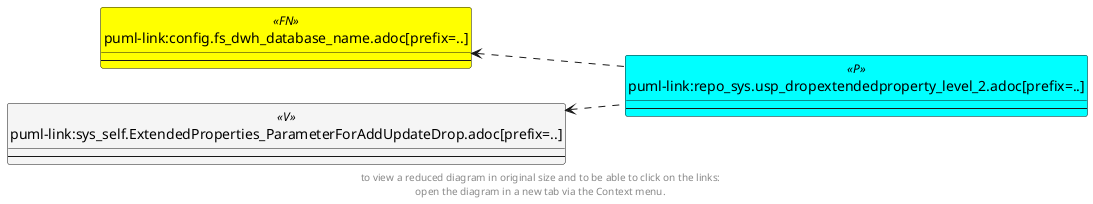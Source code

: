 @startuml
left to right direction
'top to bottom direction
hide circle
'avoide "." issues:
set namespaceSeparator none


skinparam class {
  BackgroundColor White
  BackgroundColor<<FN>> Yellow
  BackgroundColor<<FS>> Yellow
  BackgroundColor<<FT>> LightGray
  BackgroundColor<<IF>> Yellow
  BackgroundColor<<IS>> Yellow
  BackgroundColor<<P>> Aqua
  BackgroundColor<<PC>> Aqua
  BackgroundColor<<SN>> Yellow
  BackgroundColor<<SO>> SlateBlue
  BackgroundColor<<TF>> LightGray
  BackgroundColor<<TR>> Tomato
  BackgroundColor<<U>> White
  BackgroundColor<<V>> WhiteSmoke
  BackgroundColor<<X>> Aqua
}


entity "puml-link:config.fs_dwh_database_name.adoc[prefix=..]" as config.fs_dwh_database_name << FN >> {
  --
}

entity "puml-link:repo_sys.usp_dropextendedproperty_level_2.adoc[prefix=..]" as repo_sys.usp_dropextendedproperty_level_2 << P >> {
  --
}

entity "puml-link:sys_self.ExtendedProperties_ParameterForAddUpdateDrop.adoc[prefix=..]" as sys_self.ExtendedProperties_ParameterForAddUpdateDrop << V >> {
  --
}

config.fs_dwh_database_name <.. repo_sys.usp_dropextendedproperty_level_2
sys_self.ExtendedProperties_ParameterForAddUpdateDrop <.. repo_sys.usp_dropextendedproperty_level_2
footer
to view a reduced diagram in original size and to be able to click on the links:
open the diagram in a new tab via the Context menu.
end footer

@enduml


